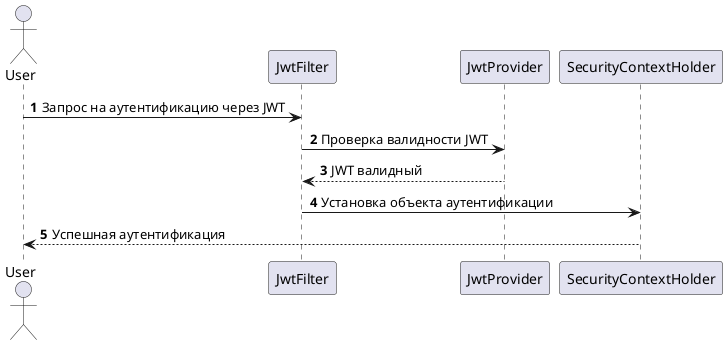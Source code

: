 @startuml
'https://plantuml.com/sequence-diagram

actor User as user
participant JwtFilter as jwtFilter
participant JwtProvider as jwtProvider
participant SecurityContextHolder as context

autonumber

user -> jwtFilter: Запрос на аутентификацию через JWT
jwtFilter -> jwtProvider: Проверка валидности JWT
jwtProvider --> jwtFilter: JWT валидный
jwtFilter -> context: Установка объекта аутентификации
context --> user: Успешная аутентификация


@enduml
